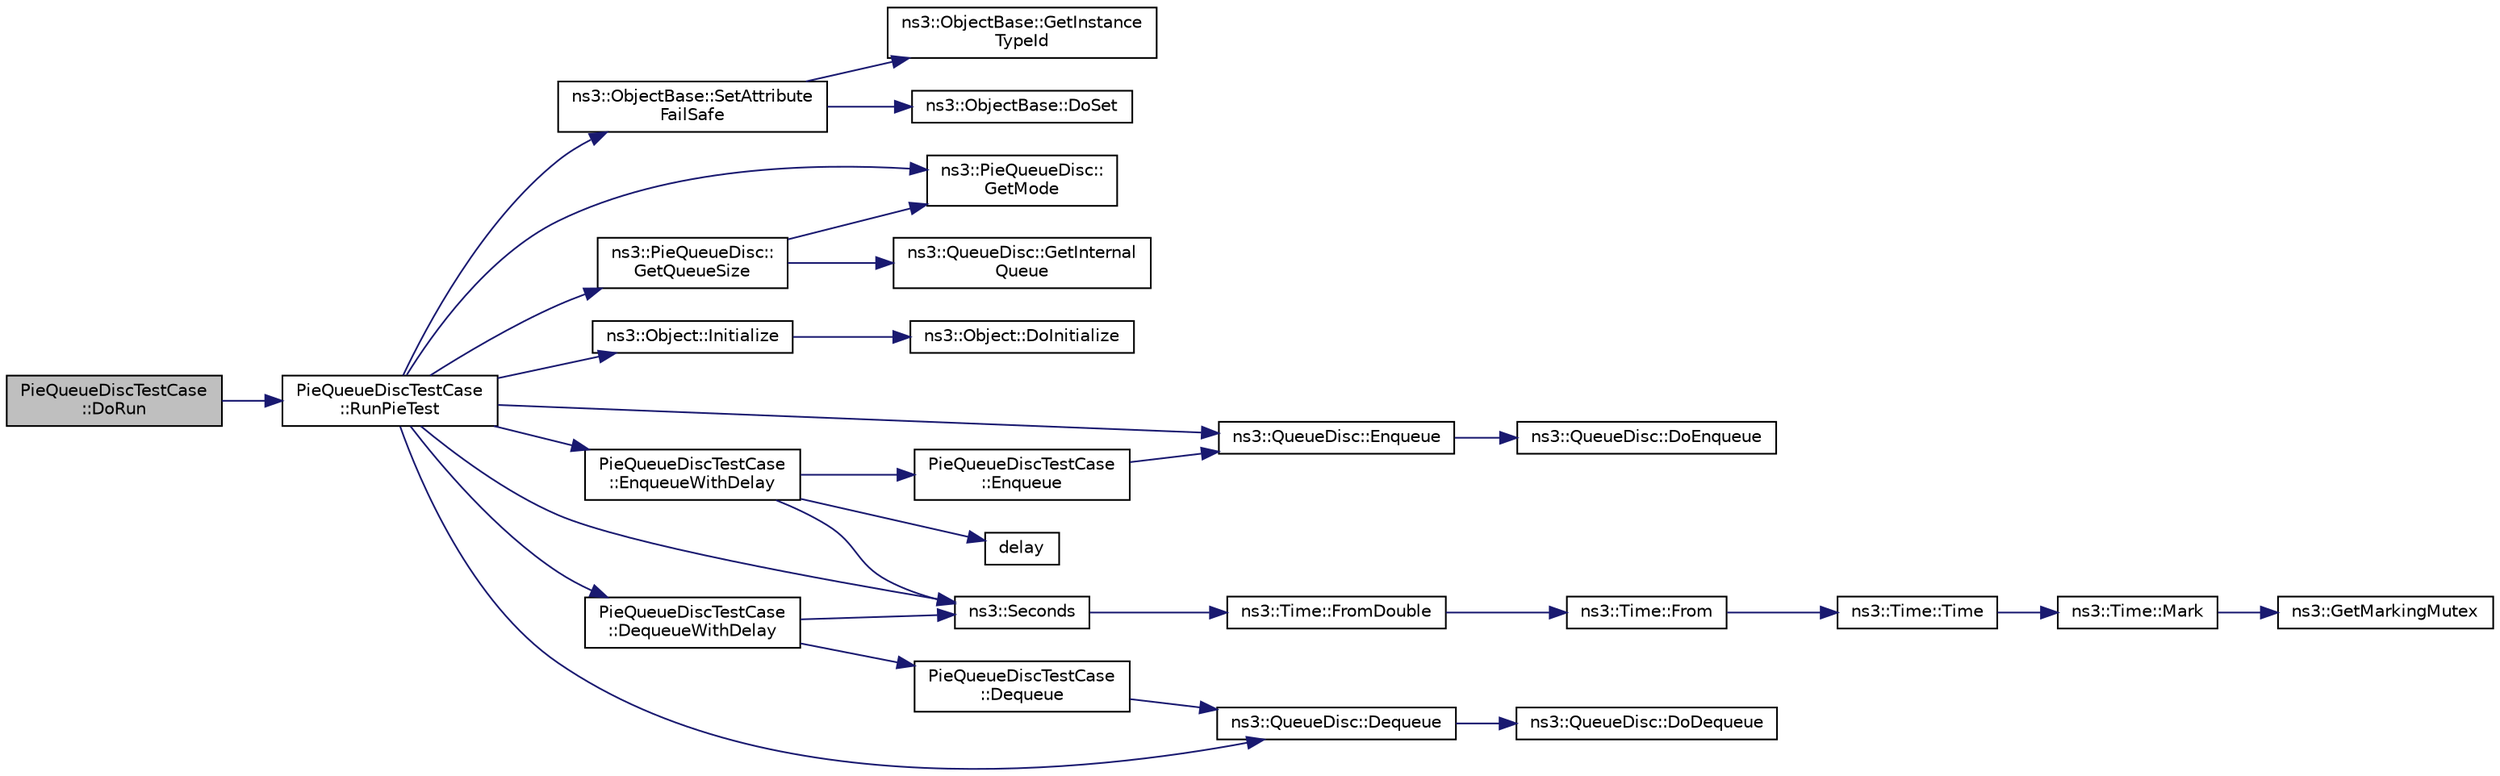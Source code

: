 digraph "PieQueueDiscTestCase::DoRun"
{
  edge [fontname="Helvetica",fontsize="10",labelfontname="Helvetica",labelfontsize="10"];
  node [fontname="Helvetica",fontsize="10",shape=record];
  rankdir="LR";
  Node1 [label="PieQueueDiscTestCase\l::DoRun",height=0.2,width=0.4,color="black", fillcolor="grey75", style="filled", fontcolor="black"];
  Node1 -> Node2 [color="midnightblue",fontsize="10",style="solid"];
  Node2 [label="PieQueueDiscTestCase\l::RunPieTest",height=0.2,width=0.4,color="black", fillcolor="white", style="filled",URL="$db/d32/classPieQueueDiscTestCase.html#a867584b1f677ae346ca8534819ef9be4"];
  Node2 -> Node3 [color="midnightblue",fontsize="10",style="solid"];
  Node3 [label="ns3::ObjectBase::SetAttribute\lFailSafe",height=0.2,width=0.4,color="black", fillcolor="white", style="filled",URL="$d2/dac/classns3_1_1ObjectBase.html#aa7d333004e970f925a4ed5df275541b5"];
  Node3 -> Node4 [color="midnightblue",fontsize="10",style="solid"];
  Node4 [label="ns3::ObjectBase::GetInstance\lTypeId",height=0.2,width=0.4,color="black", fillcolor="white", style="filled",URL="$d2/dac/classns3_1_1ObjectBase.html#abe5b43a6f5b99a92a4c3122db31f06fb"];
  Node3 -> Node5 [color="midnightblue",fontsize="10",style="solid"];
  Node5 [label="ns3::ObjectBase::DoSet",height=0.2,width=0.4,color="black", fillcolor="white", style="filled",URL="$d2/dac/classns3_1_1ObjectBase.html#afe5f2f7b2fabc99aa33f9bb434e3b695"];
  Node2 -> Node6 [color="midnightblue",fontsize="10",style="solid"];
  Node6 [label="ns3::PieQueueDisc::\lGetMode",height=0.2,width=0.4,color="black", fillcolor="white", style="filled",URL="$da/d04/classns3_1_1PieQueueDisc.html#a13bb54f830216e6d8e114abe3b4b04be",tooltip="Get the operating mode of this queue disc. "];
  Node2 -> Node7 [color="midnightblue",fontsize="10",style="solid"];
  Node7 [label="ns3::Object::Initialize",height=0.2,width=0.4,color="black", fillcolor="white", style="filled",URL="$d9/d77/classns3_1_1Object.html#af4411cb29971772fcd09203474a95078"];
  Node7 -> Node8 [color="midnightblue",fontsize="10",style="solid"];
  Node8 [label="ns3::Object::DoInitialize",height=0.2,width=0.4,color="black", fillcolor="white", style="filled",URL="$d9/d77/classns3_1_1Object.html#af8482a521433409fb5c7f749398c9dbe"];
  Node2 -> Node9 [color="midnightblue",fontsize="10",style="solid"];
  Node9 [label="ns3::PieQueueDisc::\lGetQueueSize",height=0.2,width=0.4,color="black", fillcolor="white", style="filled",URL="$da/d04/classns3_1_1PieQueueDisc.html#ae8675ca8d1c18d43ca678f30040e8510",tooltip="Get the current value of the queue in bytes or packets. "];
  Node9 -> Node6 [color="midnightblue",fontsize="10",style="solid"];
  Node9 -> Node10 [color="midnightblue",fontsize="10",style="solid"];
  Node10 [label="ns3::QueueDisc::GetInternal\lQueue",height=0.2,width=0.4,color="black", fillcolor="white", style="filled",URL="$d0/d7b/classns3_1_1QueueDisc.html#adf09b498c07c5677c26ea4b8309def74",tooltip="Get the i-th internal queue. "];
  Node2 -> Node11 [color="midnightblue",fontsize="10",style="solid"];
  Node11 [label="ns3::QueueDisc::Enqueue",height=0.2,width=0.4,color="black", fillcolor="white", style="filled",URL="$d0/d7b/classns3_1_1QueueDisc.html#af452fb01b98fed312125163f1fe85431"];
  Node11 -> Node12 [color="midnightblue",fontsize="10",style="solid"];
  Node12 [label="ns3::QueueDisc::DoEnqueue",height=0.2,width=0.4,color="black", fillcolor="white", style="filled",URL="$d0/d7b/classns3_1_1QueueDisc.html#a22d77d2ec26e6fe5476d976d9d5e3a66"];
  Node2 -> Node13 [color="midnightblue",fontsize="10",style="solid"];
  Node13 [label="ns3::QueueDisc::Dequeue",height=0.2,width=0.4,color="black", fillcolor="white", style="filled",URL="$d0/d7b/classns3_1_1QueueDisc.html#a6c13fc489822c1487f61c2289f2e3629"];
  Node13 -> Node14 [color="midnightblue",fontsize="10",style="solid"];
  Node14 [label="ns3::QueueDisc::DoDequeue",height=0.2,width=0.4,color="black", fillcolor="white", style="filled",URL="$d0/d7b/classns3_1_1QueueDisc.html#afefae1a05f45db101c2c75d67a440c63"];
  Node2 -> Node15 [color="midnightblue",fontsize="10",style="solid"];
  Node15 [label="ns3::Seconds",height=0.2,width=0.4,color="black", fillcolor="white", style="filled",URL="$d1/dec/group__timecivil.html#ga33c34b816f8ff6628e33d5c8e9713b9e"];
  Node15 -> Node16 [color="midnightblue",fontsize="10",style="solid"];
  Node16 [label="ns3::Time::FromDouble",height=0.2,width=0.4,color="black", fillcolor="white", style="filled",URL="$dc/d04/classns3_1_1Time.html#a60e845f4a74e62495b86356afe604cb4"];
  Node16 -> Node17 [color="midnightblue",fontsize="10",style="solid"];
  Node17 [label="ns3::Time::From",height=0.2,width=0.4,color="black", fillcolor="white", style="filled",URL="$dc/d04/classns3_1_1Time.html#a34e4acc13d0e08cc8cb9cd3b838b9baf"];
  Node17 -> Node18 [color="midnightblue",fontsize="10",style="solid"];
  Node18 [label="ns3::Time::Time",height=0.2,width=0.4,color="black", fillcolor="white", style="filled",URL="$dc/d04/classns3_1_1Time.html#a8a39dc1b8cbbd7fe6d940e492d1b925e"];
  Node18 -> Node19 [color="midnightblue",fontsize="10",style="solid"];
  Node19 [label="ns3::Time::Mark",height=0.2,width=0.4,color="black", fillcolor="white", style="filled",URL="$dc/d04/classns3_1_1Time.html#aa7eef2a1119c1c4855d99f1e83d44c54"];
  Node19 -> Node20 [color="midnightblue",fontsize="10",style="solid"];
  Node20 [label="ns3::GetMarkingMutex",height=0.2,width=0.4,color="black", fillcolor="white", style="filled",URL="$d7/d2e/namespacens3.html#ac4356aa982bd2ddb0f7ebbf94539919d"];
  Node2 -> Node21 [color="midnightblue",fontsize="10",style="solid"];
  Node21 [label="PieQueueDiscTestCase\l::EnqueueWithDelay",height=0.2,width=0.4,color="black", fillcolor="white", style="filled",URL="$db/d32/classPieQueueDiscTestCase.html#a6d837dbfe3af8f4a7a1ca4e6ecbbf54e"];
  Node21 -> Node22 [color="midnightblue",fontsize="10",style="solid"];
  Node22 [label="delay",height=0.2,width=0.4,color="black", fillcolor="white", style="filled",URL="$d8/d68/lte_2model_2fading-traces_2fading__trace__generator_8m.html#a7964e6aa8f61a9d28973c8267a606ad8"];
  Node21 -> Node15 [color="midnightblue",fontsize="10",style="solid"];
  Node21 -> Node23 [color="midnightblue",fontsize="10",style="solid"];
  Node23 [label="PieQueueDiscTestCase\l::Enqueue",height=0.2,width=0.4,color="black", fillcolor="white", style="filled",URL="$db/d32/classPieQueueDiscTestCase.html#adfdcc5ca19dc5059fc95c2b940c19a54"];
  Node23 -> Node11 [color="midnightblue",fontsize="10",style="solid"];
  Node2 -> Node24 [color="midnightblue",fontsize="10",style="solid"];
  Node24 [label="PieQueueDiscTestCase\l::DequeueWithDelay",height=0.2,width=0.4,color="black", fillcolor="white", style="filled",URL="$db/d32/classPieQueueDiscTestCase.html#ac95d22c3ac6ef3a873d70a663fd964e3"];
  Node24 -> Node15 [color="midnightblue",fontsize="10",style="solid"];
  Node24 -> Node25 [color="midnightblue",fontsize="10",style="solid"];
  Node25 [label="PieQueueDiscTestCase\l::Dequeue",height=0.2,width=0.4,color="black", fillcolor="white", style="filled",URL="$db/d32/classPieQueueDiscTestCase.html#a3f2148f8c200a2338e33759f6f6ebc07"];
  Node25 -> Node13 [color="midnightblue",fontsize="10",style="solid"];
}
